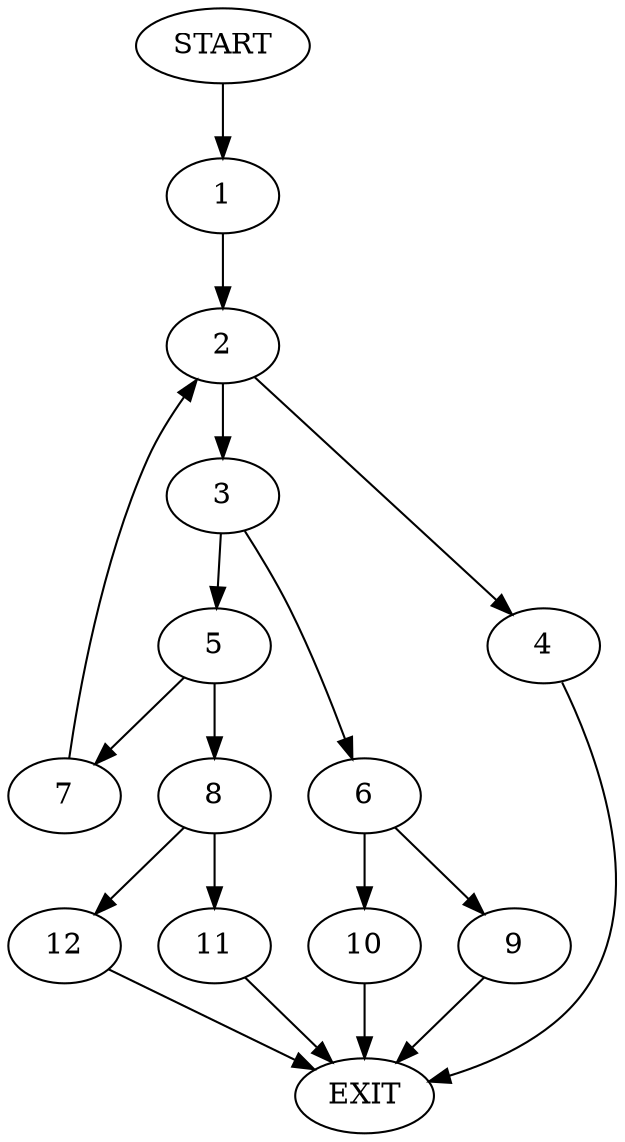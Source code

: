 digraph {
0 [label="START"]
13 [label="EXIT"]
0 -> 1
1 -> 2
2 -> 3
2 -> 4
3 -> 5
3 -> 6
4 -> 13
5 -> 7
5 -> 8
6 -> 9
6 -> 10
9 -> 13
10 -> 13
7 -> 2
8 -> 11
8 -> 12
12 -> 13
11 -> 13
}
